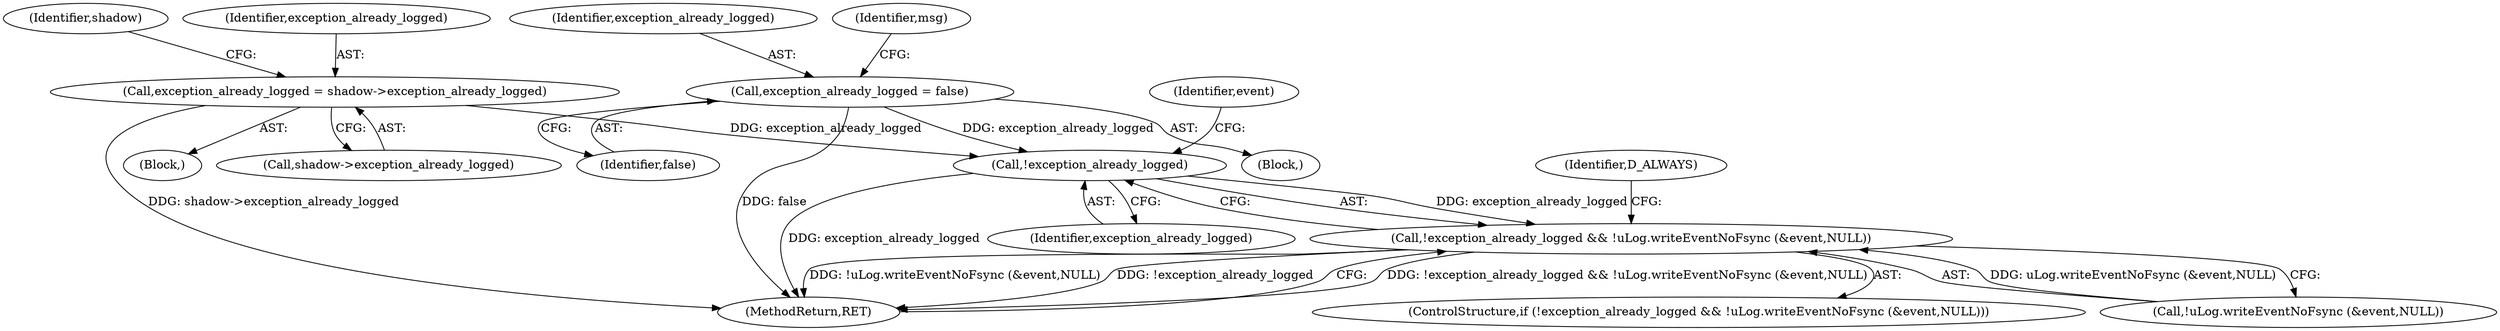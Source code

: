 digraph "0_htcondor_5e5571d1a431eb3c61977b6dd6ec90186ef79867_5@API" {
"1000165" [label="(Call,!exception_already_logged)"];
"1000136" [label="(Call,exception_already_logged = shadow->exception_already_logged)"];
"1000105" [label="(Call,exception_already_logged = false)"];
"1000164" [label="(Call,!exception_already_logged && !uLog.writeEventNoFsync (&event,NULL))"];
"1000121" [label="(Block,)"];
"1000138" [label="(Call,shadow->exception_already_logged)"];
"1000166" [label="(Identifier,exception_already_logged)"];
"1000102" [label="(Block,)"];
"1000106" [label="(Identifier,exception_already_logged)"];
"1000110" [label="(Identifier,msg)"];
"1000165" [label="(Call,!exception_already_logged)"];
"1000164" [label="(Call,!exception_already_logged && !uLog.writeEventNoFsync (&event,NULL))"];
"1000136" [label="(Call,exception_already_logged = shadow->exception_already_logged)"];
"1000105" [label="(Call,exception_already_logged = false)"];
"1000143" [label="(Identifier,shadow)"];
"1000107" [label="(Identifier,false)"];
"1000170" [label="(Identifier,event)"];
"1000174" [label="(Identifier,D_ALWAYS)"];
"1000167" [label="(Call,!uLog.writeEventNoFsync (&event,NULL))"];
"1000176" [label="(MethodReturn,RET)"];
"1000137" [label="(Identifier,exception_already_logged)"];
"1000163" [label="(ControlStructure,if (!exception_already_logged && !uLog.writeEventNoFsync (&event,NULL)))"];
"1000165" -> "1000164"  [label="AST: "];
"1000165" -> "1000166"  [label="CFG: "];
"1000166" -> "1000165"  [label="AST: "];
"1000170" -> "1000165"  [label="CFG: "];
"1000164" -> "1000165"  [label="CFG: "];
"1000165" -> "1000176"  [label="DDG: exception_already_logged"];
"1000165" -> "1000164"  [label="DDG: exception_already_logged"];
"1000136" -> "1000165"  [label="DDG: exception_already_logged"];
"1000105" -> "1000165"  [label="DDG: exception_already_logged"];
"1000136" -> "1000121"  [label="AST: "];
"1000136" -> "1000138"  [label="CFG: "];
"1000137" -> "1000136"  [label="AST: "];
"1000138" -> "1000136"  [label="AST: "];
"1000143" -> "1000136"  [label="CFG: "];
"1000136" -> "1000176"  [label="DDG: shadow->exception_already_logged"];
"1000105" -> "1000102"  [label="AST: "];
"1000105" -> "1000107"  [label="CFG: "];
"1000106" -> "1000105"  [label="AST: "];
"1000107" -> "1000105"  [label="AST: "];
"1000110" -> "1000105"  [label="CFG: "];
"1000105" -> "1000176"  [label="DDG: false"];
"1000164" -> "1000163"  [label="AST: "];
"1000164" -> "1000167"  [label="CFG: "];
"1000167" -> "1000164"  [label="AST: "];
"1000174" -> "1000164"  [label="CFG: "];
"1000176" -> "1000164"  [label="CFG: "];
"1000164" -> "1000176"  [label="DDG: !exception_already_logged && !uLog.writeEventNoFsync (&event,NULL)"];
"1000164" -> "1000176"  [label="DDG: !uLog.writeEventNoFsync (&event,NULL)"];
"1000164" -> "1000176"  [label="DDG: !exception_already_logged"];
"1000167" -> "1000164"  [label="DDG: uLog.writeEventNoFsync (&event,NULL)"];
}
